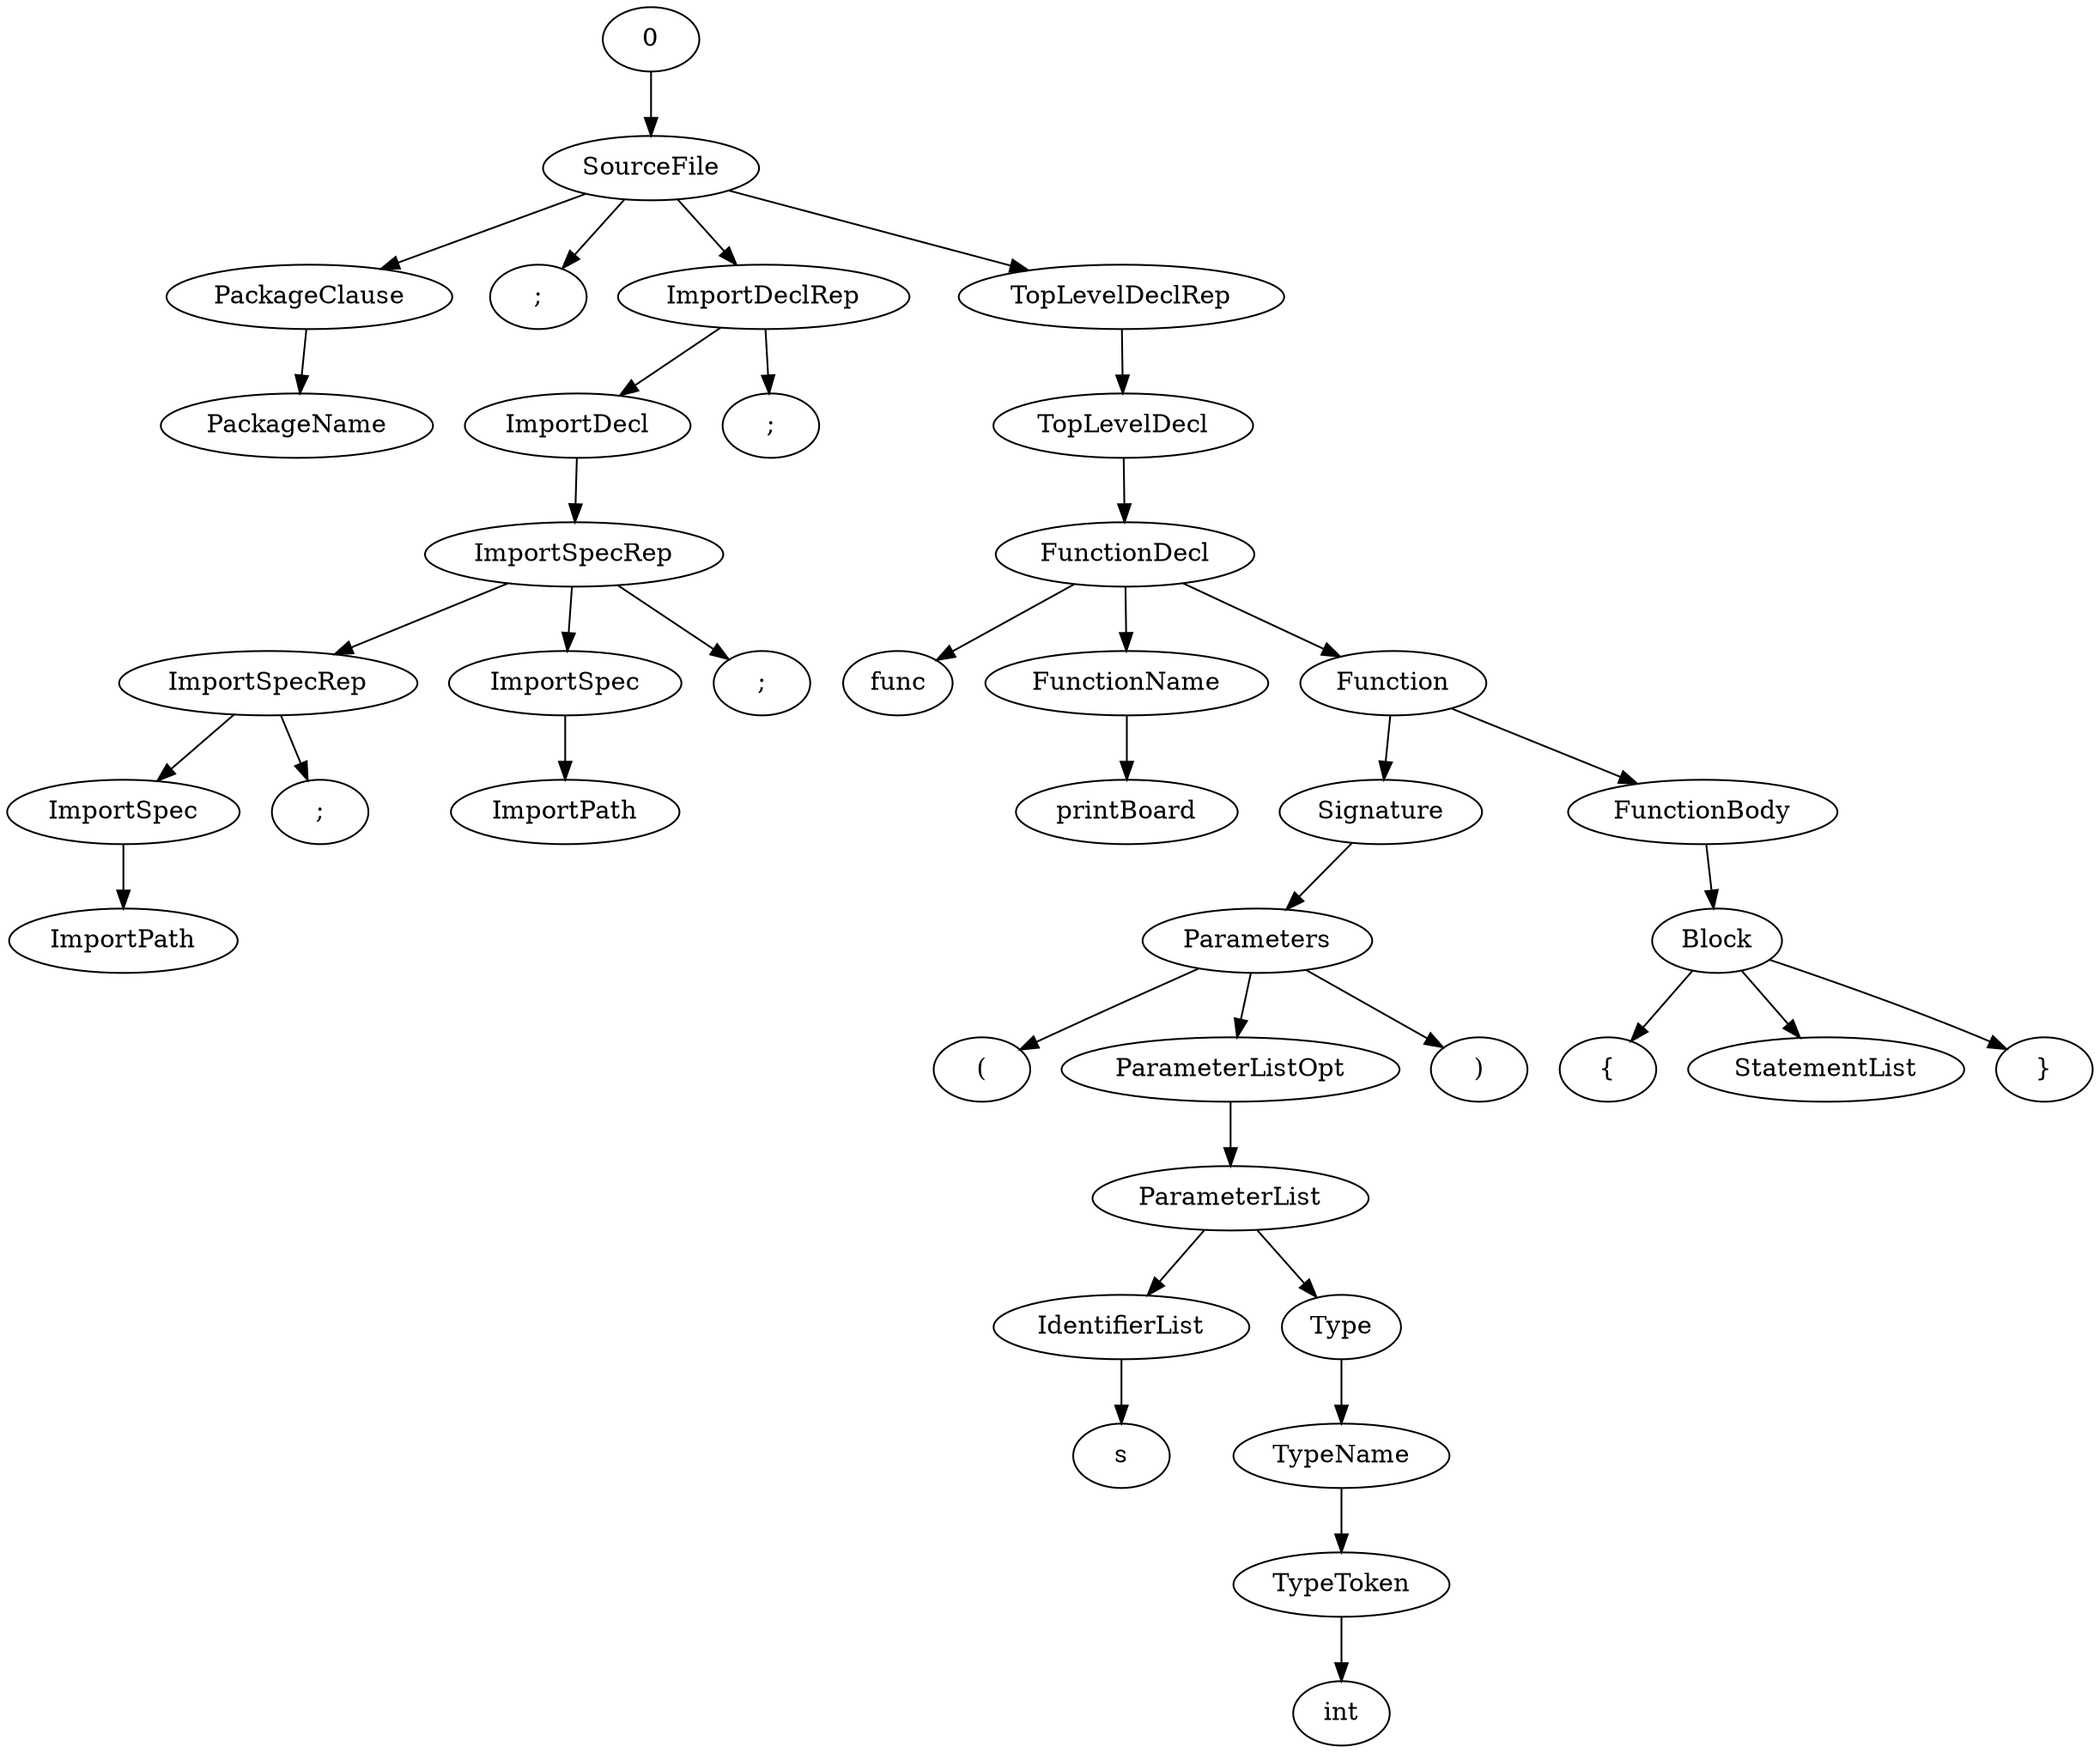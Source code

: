 strict digraph G {
1 [label="SourceFile"];
0 -> 1;
2 [label="PackageClause"];
1 -> 2;
3 [label="PackageName"];
2 -> 3;
4 [label=";"];
1 -> 4;
5 [label="ImportDeclRep"];
1 -> 5;
6 [label="ImportDecl"];
5 -> 6;
7 [label="ImportSpecRep"];
6 -> 7;
8 [label="ImportSpecRep"];
7 -> 8;
9 [label="ImportSpec"];
8 -> 9;
10 [label="ImportPath"];
9 -> 10;
11 [label=";"];
8 -> 11;
12 [label="ImportSpec"];
7 -> 12;
13 [label="ImportPath"];
12 -> 13;
14 [label=";"];
7 -> 14;
15 [label=";"];
5 -> 15;
16 [label="TopLevelDeclRep"];
1 -> 16;
17 [label="TopLevelDecl"];
16 -> 17;
18 [label="FunctionDecl"];
17 -> 18;
19 [label="func"];
18 -> 19;
20 [label="FunctionName"];
18 -> 20;
21 [label="printBoard"];
20 -> 21;
22 [label="Function"];
18 -> 22;
23 [label="Signature"];
22 -> 23;
24 [label="Parameters"];
23 -> 24;
25 [label="("];
24 -> 25;
26 [label="ParameterListOpt"];
24 -> 26;
27 [label="ParameterList"];
26 -> 27;
28 [label="IdentifierList"];
27 -> 28;
29 [label="s"];
28 -> 29;
30 [label="Type"];
27 -> 30;
31 [label="TypeName"];
30 -> 31;
32 [label="TypeToken"];
31 -> 32;
33 [label="int"];
32 -> 33;
34 [label=")"];
24 -> 34;
35 [label="FunctionBody"];
22 -> 35;
36 [label="Block"];
35 -> 36;
37 [label="{"];
36 -> 37;
38 [label="StatementList"];
36 -> 38;
39 [label="}"];
36 -> 39;
}
